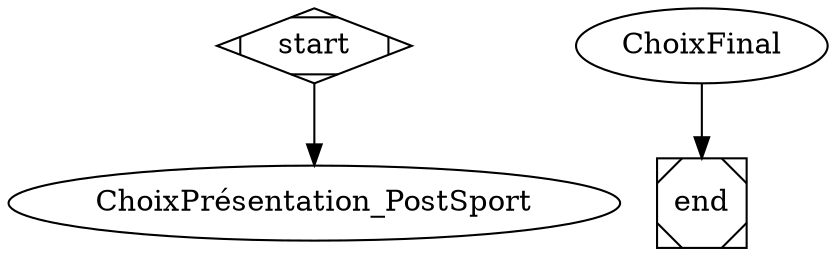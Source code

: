 digraph G {

	subgraph cluster_0 {
		style=filled;
		color=lightgrey;
		node [style=filled,color=white];
		label = "Chief";
	}



	start -> ChoixPrésentation_PostSport;

	
	ChoixFinal -> end;

	start [shape=Mdiamond];
	end [shape=Msquare];
}